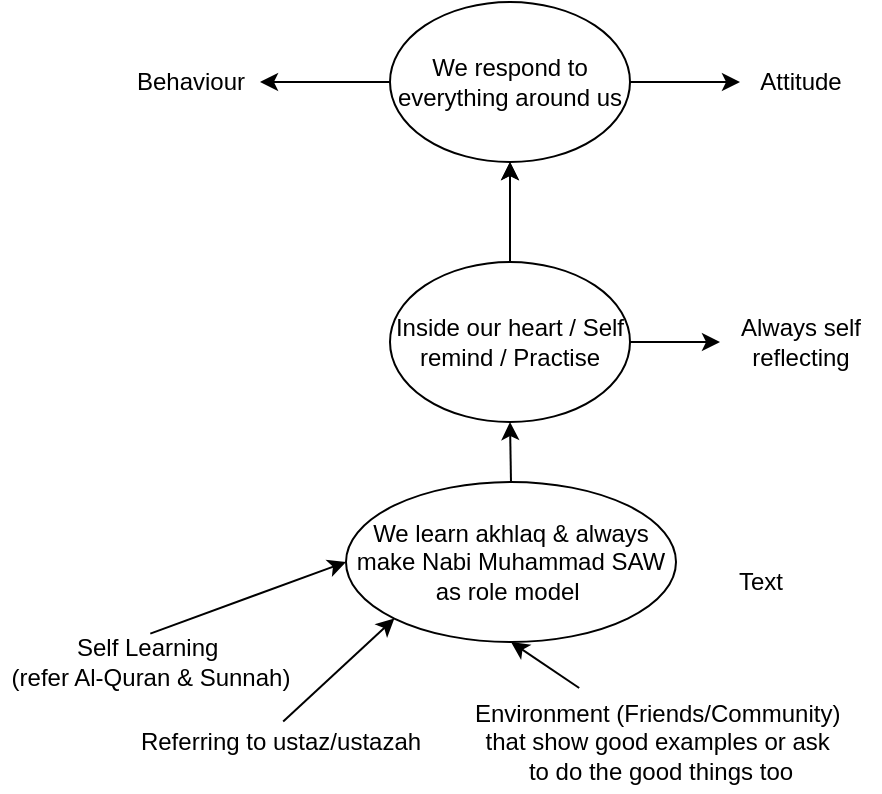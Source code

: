 <mxfile version="13.8.1" type="github">
  <diagram id="0a0gQQvmmqsLcjfwRFG8" name="Page-1">
    <mxGraphModel dx="1278" dy="580" grid="1" gridSize="10" guides="1" tooltips="1" connect="1" arrows="1" fold="1" page="1" pageScale="1" pageWidth="850" pageHeight="1100" math="0" shadow="0">
      <root>
        <mxCell id="0" />
        <mxCell id="1" parent="0" />
        <mxCell id="h4Yl-liZ_mC3GbsslgXy-7" style="edgeStyle=orthogonalEdgeStyle;rounded=0;orthogonalLoop=1;jettySize=auto;html=1;" edge="1" parent="1" source="h4Yl-liZ_mC3GbsslgXy-1">
          <mxGeometry relative="1" as="geometry">
            <mxPoint x="540" y="80" as="targetPoint" />
          </mxGeometry>
        </mxCell>
        <mxCell id="h4Yl-liZ_mC3GbsslgXy-1" value="We respond to everything around us" style="ellipse;whiteSpace=wrap;html=1;" vertex="1" parent="1">
          <mxGeometry x="365" y="40" width="120" height="80" as="geometry" />
        </mxCell>
        <mxCell id="h4Yl-liZ_mC3GbsslgXy-2" value="" style="endArrow=classic;html=1;entryX=0.5;entryY=1;entryDx=0;entryDy=0;" edge="1" parent="1" target="h4Yl-liZ_mC3GbsslgXy-1">
          <mxGeometry width="50" height="50" relative="1" as="geometry">
            <mxPoint x="425" y="200" as="sourcePoint" />
            <mxPoint x="440" y="140" as="targetPoint" />
          </mxGeometry>
        </mxCell>
        <mxCell id="h4Yl-liZ_mC3GbsslgXy-4" value="" style="edgeStyle=orthogonalEdgeStyle;rounded=0;orthogonalLoop=1;jettySize=auto;html=1;exitX=0.5;exitY=0;exitDx=0;exitDy=0;" edge="1" parent="1" source="h4Yl-liZ_mC3GbsslgXy-3" target="h4Yl-liZ_mC3GbsslgXy-1">
          <mxGeometry relative="1" as="geometry" />
        </mxCell>
        <mxCell id="h4Yl-liZ_mC3GbsslgXy-3" value="Inside our heart / Self remind / Practise" style="ellipse;whiteSpace=wrap;html=1;" vertex="1" parent="1">
          <mxGeometry x="365" y="170" width="120" height="80" as="geometry" />
        </mxCell>
        <mxCell id="h4Yl-liZ_mC3GbsslgXy-5" value="" style="endArrow=classic;html=1;exitX=0;exitY=0.5;exitDx=0;exitDy=0;" edge="1" parent="1" source="h4Yl-liZ_mC3GbsslgXy-1">
          <mxGeometry width="50" height="50" relative="1" as="geometry">
            <mxPoint x="310" y="100" as="sourcePoint" />
            <mxPoint x="300" y="80" as="targetPoint" />
          </mxGeometry>
        </mxCell>
        <mxCell id="h4Yl-liZ_mC3GbsslgXy-6" value="Behaviour" style="text;html=1;align=center;verticalAlign=middle;resizable=0;points=[];autosize=1;" vertex="1" parent="1">
          <mxGeometry x="230" y="70" width="70" height="20" as="geometry" />
        </mxCell>
        <mxCell id="h4Yl-liZ_mC3GbsslgXy-8" value="Attitude" style="text;html=1;align=center;verticalAlign=middle;resizable=0;points=[];autosize=1;" vertex="1" parent="1">
          <mxGeometry x="540" y="70" width="60" height="20" as="geometry" />
        </mxCell>
        <mxCell id="h4Yl-liZ_mC3GbsslgXy-10" style="edgeStyle=orthogonalEdgeStyle;rounded=0;orthogonalLoop=1;jettySize=auto;html=1;exitX=0.5;exitY=0;exitDx=0;exitDy=0;entryX=0.5;entryY=1;entryDx=0;entryDy=0;" edge="1" parent="1" source="h4Yl-liZ_mC3GbsslgXy-9" target="h4Yl-liZ_mC3GbsslgXy-3">
          <mxGeometry relative="1" as="geometry" />
        </mxCell>
        <mxCell id="h4Yl-liZ_mC3GbsslgXy-9" value="We learn akhlaq &amp;amp; always make Nabi Muhammad SAW as role model&amp;nbsp;" style="ellipse;whiteSpace=wrap;html=1;" vertex="1" parent="1">
          <mxGeometry x="343" y="280" width="165" height="80" as="geometry" />
        </mxCell>
        <mxCell id="h4Yl-liZ_mC3GbsslgXy-11" value="" style="endArrow=classic;html=1;entryX=0;entryY=0.5;entryDx=0;entryDy=0;exitX=0.501;exitY=0.027;exitDx=0;exitDy=0;exitPerimeter=0;" edge="1" parent="1" source="h4Yl-liZ_mC3GbsslgXy-12" target="h4Yl-liZ_mC3GbsslgXy-9">
          <mxGeometry width="50" height="50" relative="1" as="geometry">
            <mxPoint x="280" y="360" as="sourcePoint" />
            <mxPoint x="320" y="320" as="targetPoint" />
          </mxGeometry>
        </mxCell>
        <mxCell id="h4Yl-liZ_mC3GbsslgXy-12" value="Self Learning&amp;nbsp;&lt;br&gt;(refer Al-Quran &amp;amp; Sunnah)" style="text;html=1;align=center;verticalAlign=middle;resizable=0;points=[];autosize=1;" vertex="1" parent="1">
          <mxGeometry x="170" y="355" width="150" height="30" as="geometry" />
        </mxCell>
        <mxCell id="h4Yl-liZ_mC3GbsslgXy-13" value="Referring to ustaz/ustazah" style="text;html=1;align=center;verticalAlign=middle;resizable=0;points=[];autosize=1;" vertex="1" parent="1">
          <mxGeometry x="230" y="400" width="160" height="20" as="geometry" />
        </mxCell>
        <mxCell id="h4Yl-liZ_mC3GbsslgXy-14" value="" style="endArrow=classic;html=1;entryX=0;entryY=1;entryDx=0;entryDy=0;exitX=0.51;exitY=-0.01;exitDx=0;exitDy=0;exitPerimeter=0;" edge="1" parent="1" source="h4Yl-liZ_mC3GbsslgXy-13" target="h4Yl-liZ_mC3GbsslgXy-9">
          <mxGeometry width="50" height="50" relative="1" as="geometry">
            <mxPoint x="350" y="390" as="sourcePoint" />
            <mxPoint x="400" y="350" as="targetPoint" />
          </mxGeometry>
        </mxCell>
        <mxCell id="h4Yl-liZ_mC3GbsslgXy-15" value="Environment (Friends/Community)&amp;nbsp;&lt;br&gt;that show good examples or ask&amp;nbsp;&lt;br&gt;to do the good things too" style="text;html=1;align=center;verticalAlign=middle;resizable=0;points=[];autosize=1;" vertex="1" parent="1">
          <mxGeometry x="400" y="385" width="200" height="50" as="geometry" />
        </mxCell>
        <mxCell id="h4Yl-liZ_mC3GbsslgXy-16" value="" style="endArrow=classic;html=1;entryX=0.5;entryY=1;entryDx=0;entryDy=0;exitX=0.298;exitY=-0.04;exitDx=0;exitDy=0;exitPerimeter=0;" edge="1" parent="1" source="h4Yl-liZ_mC3GbsslgXy-15" target="h4Yl-liZ_mC3GbsslgXy-9">
          <mxGeometry width="50" height="50" relative="1" as="geometry">
            <mxPoint x="400" y="280" as="sourcePoint" />
            <mxPoint x="450" y="230" as="targetPoint" />
          </mxGeometry>
        </mxCell>
        <mxCell id="h4Yl-liZ_mC3GbsslgXy-17" value="" style="endArrow=classic;html=1;exitX=1;exitY=0.5;exitDx=0;exitDy=0;" edge="1" parent="1" source="h4Yl-liZ_mC3GbsslgXy-3" target="h4Yl-liZ_mC3GbsslgXy-18">
          <mxGeometry width="50" height="50" relative="1" as="geometry">
            <mxPoint x="600" y="200" as="sourcePoint" />
            <mxPoint x="530" y="210" as="targetPoint" />
          </mxGeometry>
        </mxCell>
        <mxCell id="h4Yl-liZ_mC3GbsslgXy-18" value="Always self&lt;br&gt;reflecting" style="text;html=1;align=center;verticalAlign=middle;resizable=0;points=[];autosize=1;" vertex="1" parent="1">
          <mxGeometry x="530" y="195" width="80" height="30" as="geometry" />
        </mxCell>
        <mxCell id="h4Yl-liZ_mC3GbsslgXy-20" value="Text" style="text;html=1;align=center;verticalAlign=middle;resizable=0;points=[];autosize=1;" vertex="1" parent="1">
          <mxGeometry x="530" y="320" width="40" height="20" as="geometry" />
        </mxCell>
      </root>
    </mxGraphModel>
  </diagram>
</mxfile>
